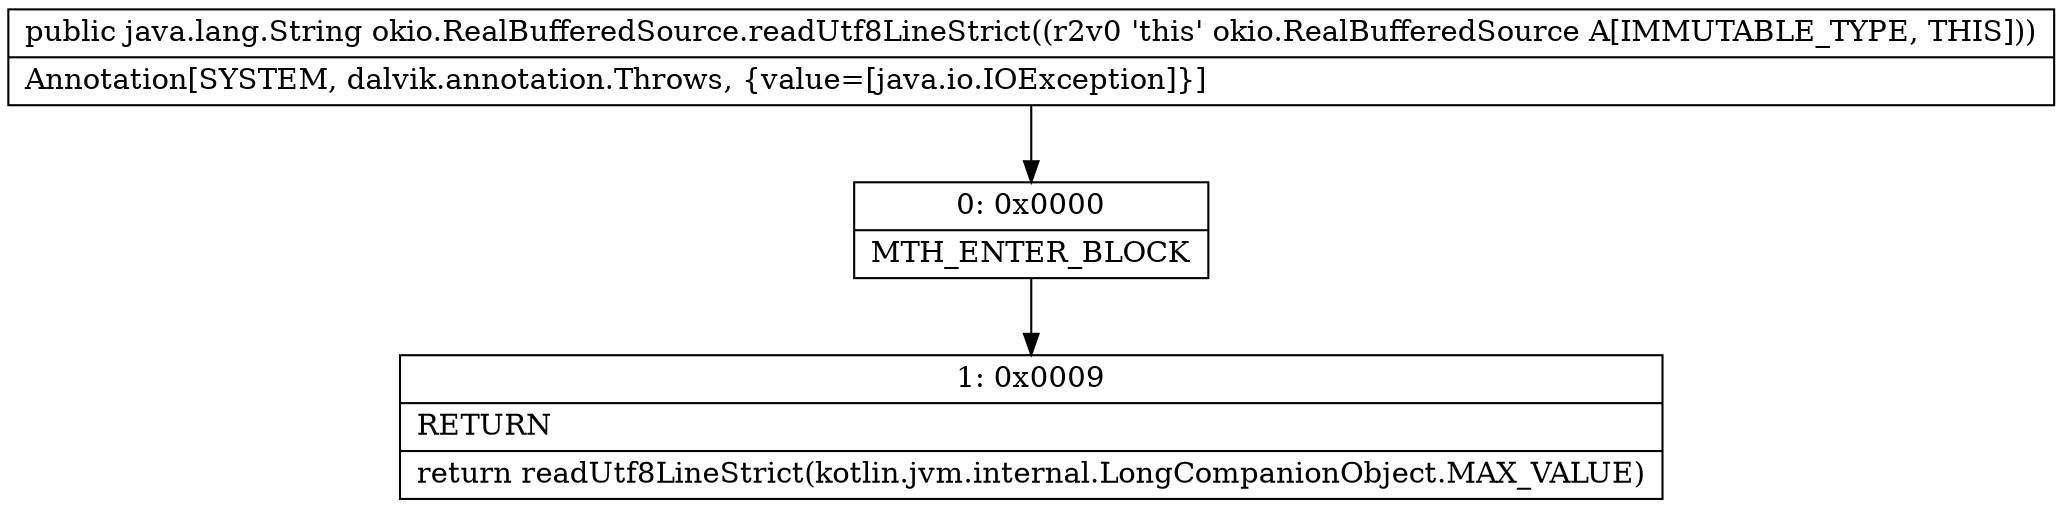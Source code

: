 digraph "CFG forokio.RealBufferedSource.readUtf8LineStrict()Ljava\/lang\/String;" {
Node_0 [shape=record,label="{0\:\ 0x0000|MTH_ENTER_BLOCK\l}"];
Node_1 [shape=record,label="{1\:\ 0x0009|RETURN\l|return readUtf8LineStrict(kotlin.jvm.internal.LongCompanionObject.MAX_VALUE)\l}"];
MethodNode[shape=record,label="{public java.lang.String okio.RealBufferedSource.readUtf8LineStrict((r2v0 'this' okio.RealBufferedSource A[IMMUTABLE_TYPE, THIS]))  | Annotation[SYSTEM, dalvik.annotation.Throws, \{value=[java.io.IOException]\}]\l}"];
MethodNode -> Node_0;
Node_0 -> Node_1;
}

